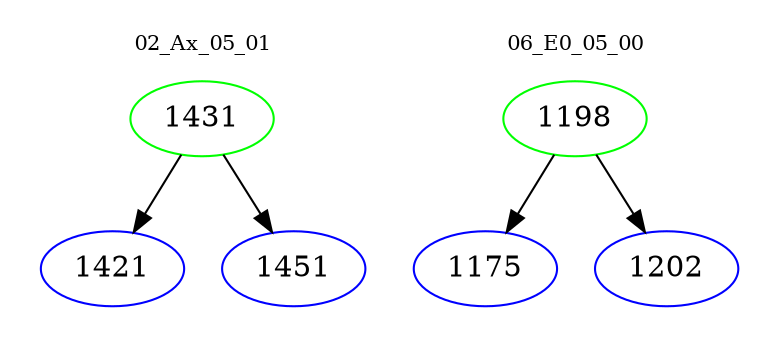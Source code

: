 digraph{
subgraph cluster_0 {
color = white
label = "02_Ax_05_01";
fontsize=10;
T0_1431 [label="1431", color="green"]
T0_1431 -> T0_1421 [color="black"]
T0_1421 [label="1421", color="blue"]
T0_1431 -> T0_1451 [color="black"]
T0_1451 [label="1451", color="blue"]
}
subgraph cluster_1 {
color = white
label = "06_E0_05_00";
fontsize=10;
T1_1198 [label="1198", color="green"]
T1_1198 -> T1_1175 [color="black"]
T1_1175 [label="1175", color="blue"]
T1_1198 -> T1_1202 [color="black"]
T1_1202 [label="1202", color="blue"]
}
}
